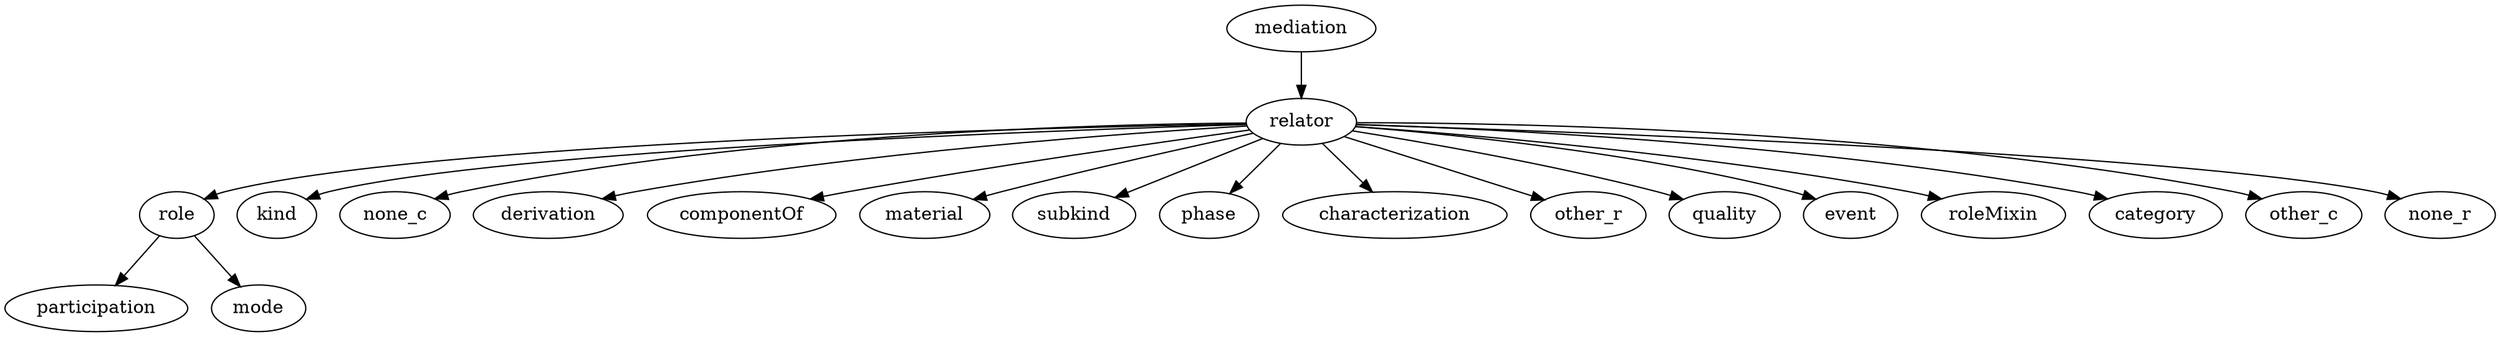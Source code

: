 strict digraph  {
mediation;
relator;
role;
kind;
none_c;
derivation;
componentOf;
material;
subkind;
phase;
characterization;
other_r;
quality;
event;
roleMixin;
category;
other_c;
none_r;
participation;
mode;
mediation -> relator;
relator -> role;
relator -> kind;
relator -> none_c;
relator -> derivation;
relator -> componentOf;
relator -> material;
relator -> subkind;
relator -> phase;
relator -> characterization;
relator -> other_r;
relator -> quality;
relator -> event;
relator -> roleMixin;
relator -> category;
relator -> other_c;
relator -> none_r;
role -> participation;
role -> mode;
}
